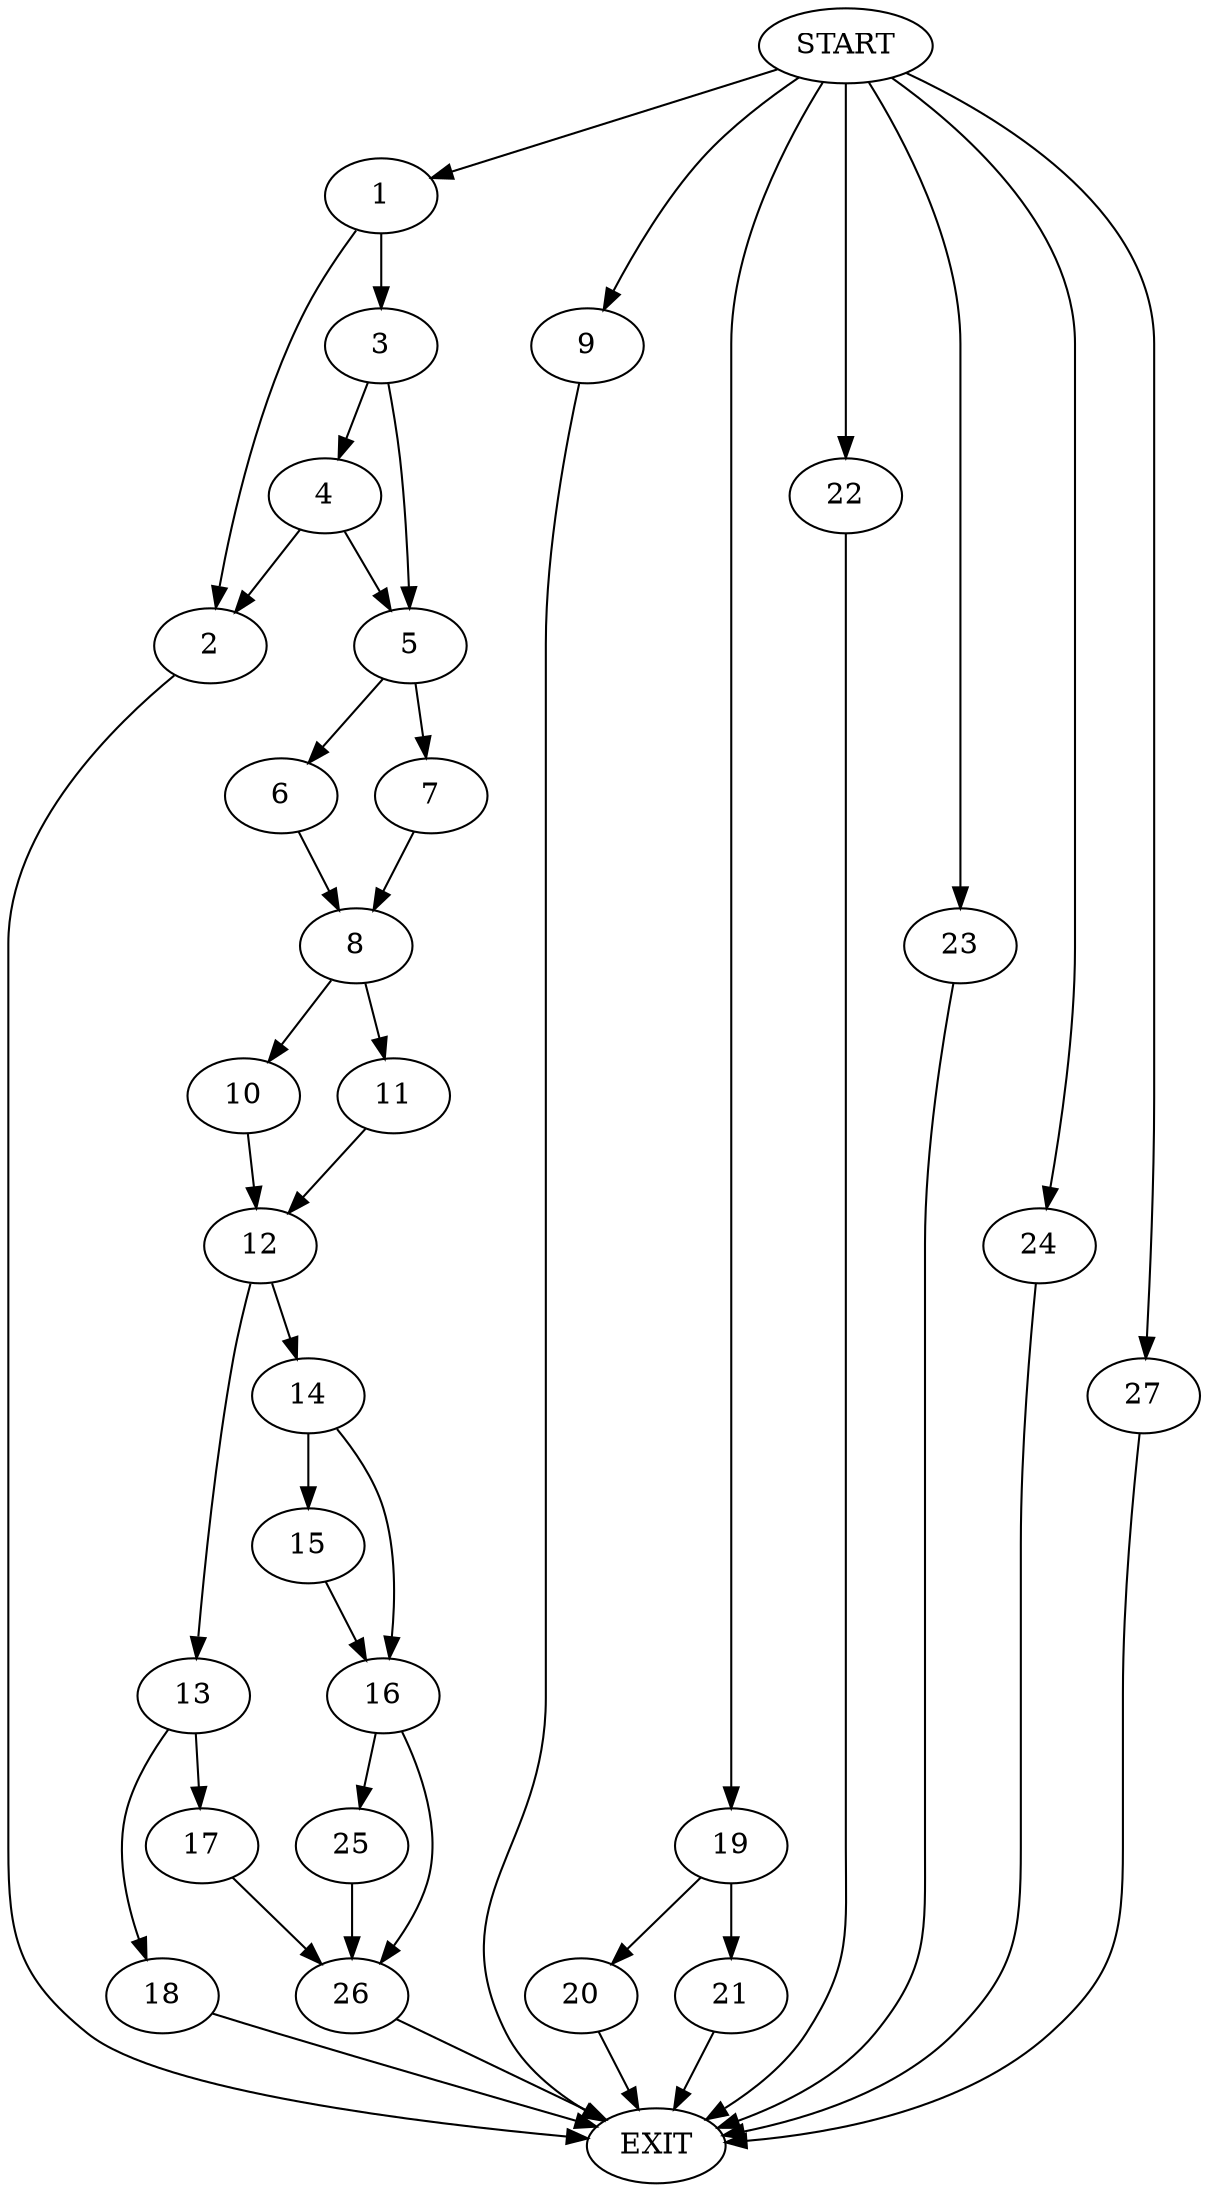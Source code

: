 digraph {
0 [label="START"]
28 [label="EXIT"]
0 -> 1
1 -> 2
1 -> 3
3 -> 4
3 -> 5
2 -> 28
5 -> 6
5 -> 7
4 -> 2
4 -> 5
7 -> 8
6 -> 8
0 -> 9
9 -> 28
8 -> 10
8 -> 11
11 -> 12
10 -> 12
12 -> 13
12 -> 14
14 -> 15
14 -> 16
13 -> 17
13 -> 18
0 -> 19
19 -> 20
19 -> 21
21 -> 28
20 -> 28
0 -> 22
22 -> 28
0 -> 23
23 -> 28
0 -> 24
24 -> 28
15 -> 16
16 -> 25
16 -> 26
25 -> 26
26 -> 28
0 -> 27
27 -> 28
17 -> 26
18 -> 28
}
